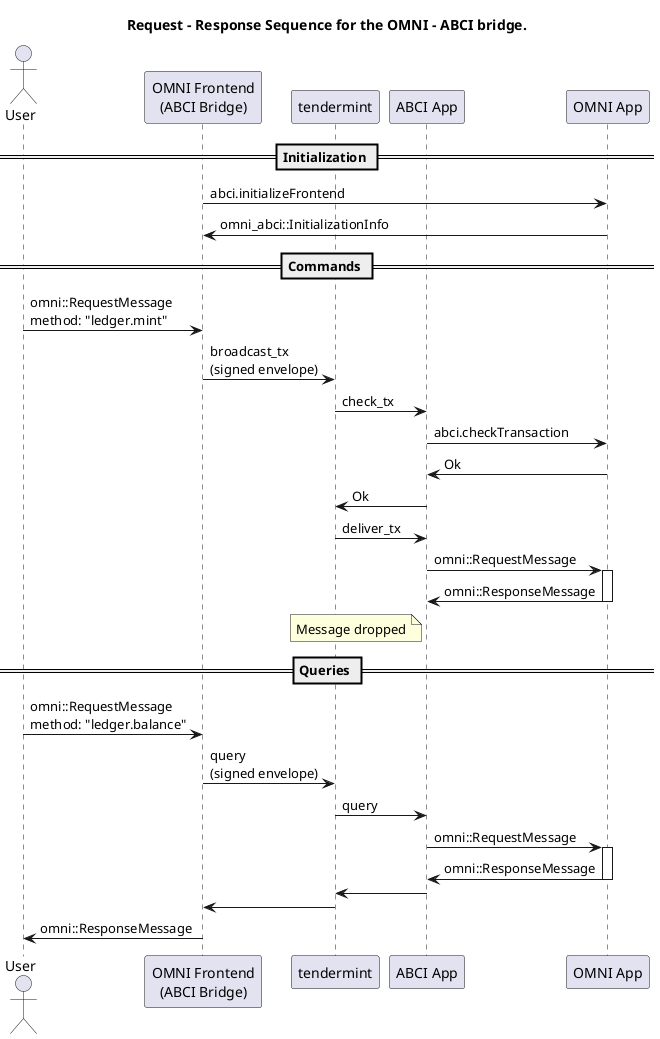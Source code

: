 @startuml
title Request - Response Sequence for the OMNI - ABCI bridge.

actor user as "User"
participant omni as "OMNI Frontend\n(ABCI Bridge)"
participant tendermint
participant abci_app as "ABCI App"
participant omni_app as "OMNI App"

== Initialization ==
omni -> omni_app : \
    abci.initializeFrontend
omni_app -> omni : \
    omni_abci::InitializationInfo

== Commands ==

user -> omni : \
    omni::RequestMessage\nmethod: "ledger.mint"
omni -> tendermint : \
    broadcast_tx\n(signed envelope)

tendermint -> abci_app : \
    check_tx

abci_app -> omni_app : \
    abci.checkTransaction

omni_app -> abci_app : \
    Ok

abci_app -> tendermint : \
    Ok

tendermint -> abci_app : \
    deliver_tx

abci_app -> omni_app : \
    omni::RequestMessage

activate omni_app
omni_app -> abci_app : omni::ResponseMessage
note left of abci_app
  Message dropped
end note
deactivate

' ---

== Queries ==

user -> omni : \
    omni::RequestMessage\nmethod: "ledger.balance"
omni -> tendermint : \
    query\n(signed envelope)

tendermint -> abci_app : \
    query

abci_app -> omni_app : \
    omni::RequestMessage

activate omni_app
omni_app -> abci_app : omni::ResponseMessage
deactivate

abci_app -> tendermint
tendermint -> omni
omni -> user : \
    omni::ResponseMessage

@enduml
